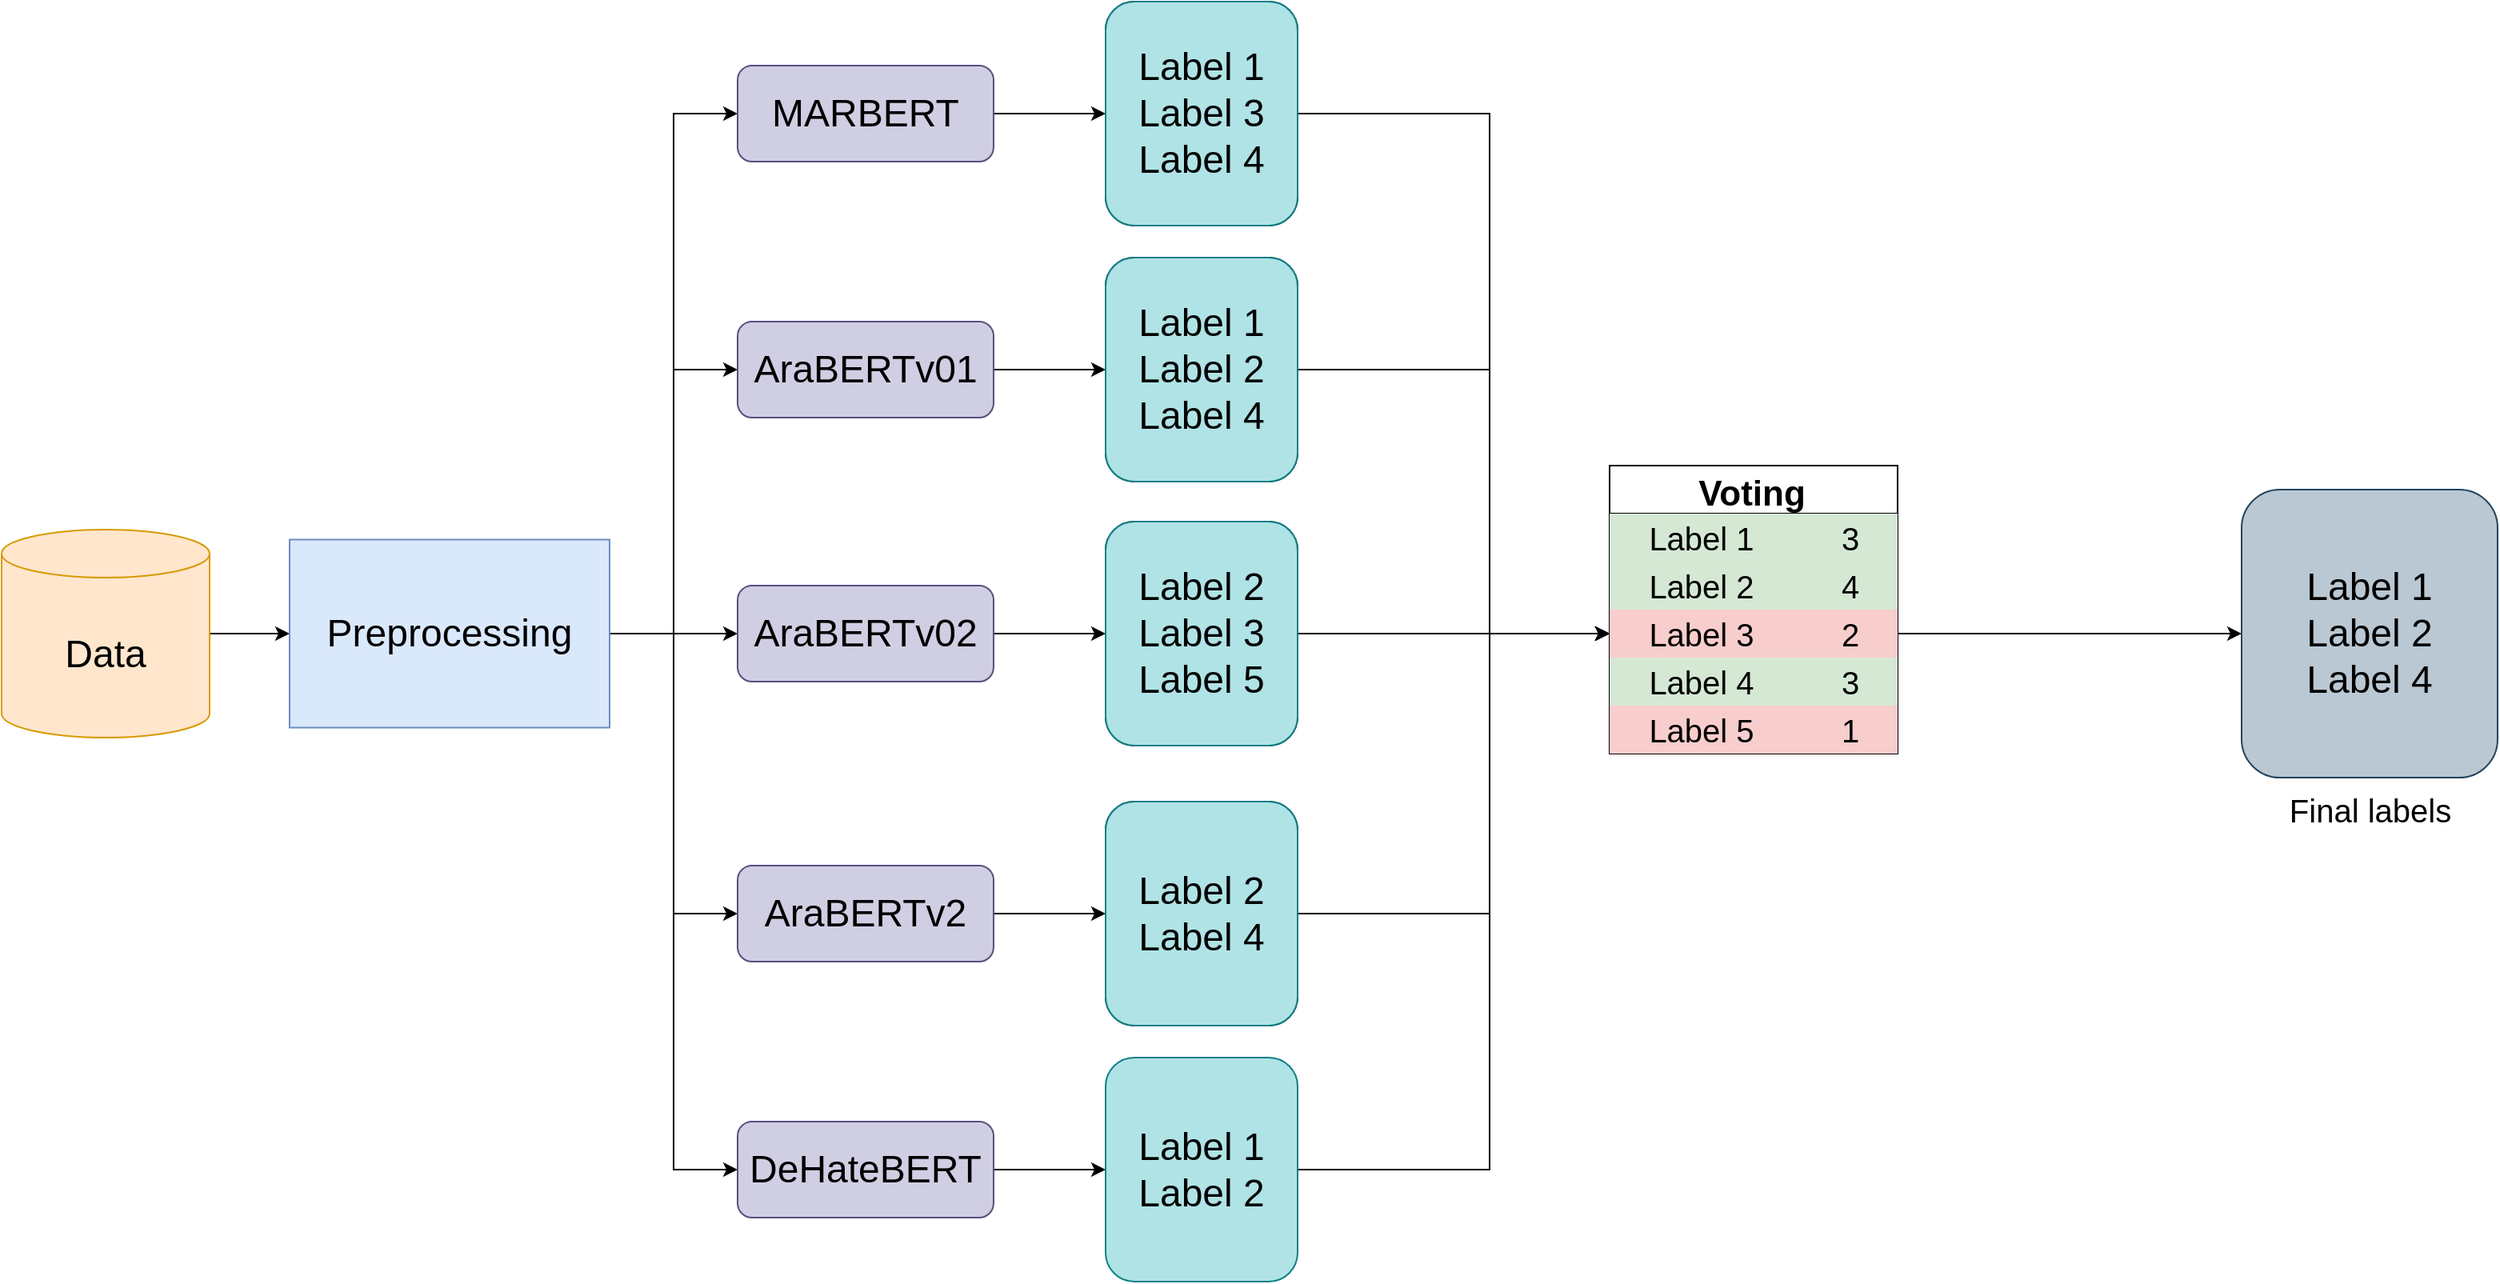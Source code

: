 <mxfile version="20.2.4" type="github">
  <diagram id="ckllU4IoykgUgAu8_NIp" name="Page-1">
    <mxGraphModel dx="2705" dy="1995" grid="1" gridSize="10" guides="1" tooltips="1" connect="1" arrows="1" fold="1" page="1" pageScale="1" pageWidth="850" pageHeight="1100" math="0" shadow="0">
      <root>
        <mxCell id="0" />
        <mxCell id="1" parent="0" />
        <mxCell id="O_Rjf-FEelGoOB3M7ums-5" style="edgeStyle=orthogonalEdgeStyle;rounded=0;orthogonalLoop=1;jettySize=auto;html=1;entryX=0;entryY=0.5;entryDx=0;entryDy=0;fontSize=24;exitX=1;exitY=0.5;exitDx=0;exitDy=0;exitPerimeter=0;" edge="1" parent="1" source="O_Rjf-FEelGoOB3M7ums-1" target="O_Rjf-FEelGoOB3M7ums-4">
          <mxGeometry relative="1" as="geometry">
            <mxPoint x="970" y="535.0" as="sourcePoint" />
          </mxGeometry>
        </mxCell>
        <mxCell id="O_Rjf-FEelGoOB3M7ums-1" value="&lt;font style=&quot;font-size: 24px;&quot;&gt;Data&lt;/font&gt;" style="shape=cylinder3;whiteSpace=wrap;html=1;boundedLbl=1;backgroundOutline=1;size=15;fillColor=#ffe6cc;strokeColor=#d79b00;" vertex="1" parent="1">
          <mxGeometry x="860" y="470" width="130" height="130" as="geometry" />
        </mxCell>
        <mxCell id="O_Rjf-FEelGoOB3M7ums-11" style="edgeStyle=orthogonalEdgeStyle;rounded=0;orthogonalLoop=1;jettySize=auto;html=1;entryX=0;entryY=0.5;entryDx=0;entryDy=0;fontSize=24;" edge="1" parent="1" source="O_Rjf-FEelGoOB3M7ums-4" target="O_Rjf-FEelGoOB3M7ums-8">
          <mxGeometry relative="1" as="geometry">
            <Array as="points">
              <mxPoint x="1320" y="535" />
            </Array>
          </mxGeometry>
        </mxCell>
        <mxCell id="O_Rjf-FEelGoOB3M7ums-12" style="edgeStyle=orthogonalEdgeStyle;rounded=0;orthogonalLoop=1;jettySize=auto;html=1;entryX=0;entryY=0.5;entryDx=0;entryDy=0;fontSize=24;" edge="1" parent="1" source="O_Rjf-FEelGoOB3M7ums-4" target="O_Rjf-FEelGoOB3M7ums-7">
          <mxGeometry relative="1" as="geometry">
            <Array as="points">
              <mxPoint x="1280" y="535" />
              <mxPoint x="1280" y="370" />
            </Array>
          </mxGeometry>
        </mxCell>
        <mxCell id="O_Rjf-FEelGoOB3M7ums-13" style="edgeStyle=orthogonalEdgeStyle;rounded=0;orthogonalLoop=1;jettySize=auto;html=1;entryX=0;entryY=0.5;entryDx=0;entryDy=0;fontSize=24;" edge="1" parent="1" source="O_Rjf-FEelGoOB3M7ums-4" target="O_Rjf-FEelGoOB3M7ums-9">
          <mxGeometry relative="1" as="geometry" />
        </mxCell>
        <mxCell id="O_Rjf-FEelGoOB3M7ums-14" style="edgeStyle=orthogonalEdgeStyle;rounded=0;orthogonalLoop=1;jettySize=auto;html=1;entryX=0;entryY=0.5;entryDx=0;entryDy=0;fontSize=24;" edge="1" parent="1" source="O_Rjf-FEelGoOB3M7ums-4" target="O_Rjf-FEelGoOB3M7ums-10">
          <mxGeometry relative="1" as="geometry" />
        </mxCell>
        <mxCell id="O_Rjf-FEelGoOB3M7ums-15" style="edgeStyle=orthogonalEdgeStyle;rounded=0;orthogonalLoop=1;jettySize=auto;html=1;entryX=0;entryY=0.5;entryDx=0;entryDy=0;fontSize=24;" edge="1" parent="1" source="O_Rjf-FEelGoOB3M7ums-4" target="O_Rjf-FEelGoOB3M7ums-6">
          <mxGeometry relative="1" as="geometry" />
        </mxCell>
        <mxCell id="O_Rjf-FEelGoOB3M7ums-4" value="Preprocessing" style="rounded=0;whiteSpace=wrap;html=1;fontSize=24;fillColor=#dae8fc;strokeColor=#6c8ebf;" vertex="1" parent="1">
          <mxGeometry x="1040" y="476.25" width="200" height="117.5" as="geometry" />
        </mxCell>
        <mxCell id="O_Rjf-FEelGoOB3M7ums-20" style="edgeStyle=orthogonalEdgeStyle;rounded=0;orthogonalLoop=1;jettySize=auto;html=1;fontSize=24;" edge="1" parent="1" source="O_Rjf-FEelGoOB3M7ums-6" target="O_Rjf-FEelGoOB3M7ums-21">
          <mxGeometry relative="1" as="geometry">
            <mxPoint x="1540" y="210" as="targetPoint" />
          </mxGeometry>
        </mxCell>
        <mxCell id="O_Rjf-FEelGoOB3M7ums-6" value="MARBERT" style="rounded=1;whiteSpace=wrap;html=1;fontSize=24;fillColor=#d0cee2;strokeColor=#56517e;" vertex="1" parent="1">
          <mxGeometry x="1320" y="180" width="160" height="60" as="geometry" />
        </mxCell>
        <mxCell id="O_Rjf-FEelGoOB3M7ums-29" style="edgeStyle=orthogonalEdgeStyle;rounded=0;orthogonalLoop=1;jettySize=auto;html=1;entryX=0;entryY=0.5;entryDx=0;entryDy=0;fontSize=24;" edge="1" parent="1" source="O_Rjf-FEelGoOB3M7ums-7" target="O_Rjf-FEelGoOB3M7ums-22">
          <mxGeometry relative="1" as="geometry" />
        </mxCell>
        <mxCell id="O_Rjf-FEelGoOB3M7ums-7" value="AraBERTv01" style="rounded=1;whiteSpace=wrap;html=1;fontSize=24;fillColor=#d0cee2;strokeColor=#56517e;" vertex="1" parent="1">
          <mxGeometry x="1320" y="340" width="160" height="60" as="geometry" />
        </mxCell>
        <mxCell id="O_Rjf-FEelGoOB3M7ums-28" style="edgeStyle=orthogonalEdgeStyle;rounded=0;orthogonalLoop=1;jettySize=auto;html=1;entryX=0;entryY=0.5;entryDx=0;entryDy=0;fontSize=24;" edge="1" parent="1" source="O_Rjf-FEelGoOB3M7ums-8" target="O_Rjf-FEelGoOB3M7ums-23">
          <mxGeometry relative="1" as="geometry" />
        </mxCell>
        <mxCell id="O_Rjf-FEelGoOB3M7ums-8" value="AraBERTv02" style="rounded=1;whiteSpace=wrap;html=1;fontSize=24;fillColor=#d0cee2;strokeColor=#56517e;" vertex="1" parent="1">
          <mxGeometry x="1320" y="505" width="160" height="60" as="geometry" />
        </mxCell>
        <mxCell id="O_Rjf-FEelGoOB3M7ums-27" style="edgeStyle=orthogonalEdgeStyle;rounded=0;orthogonalLoop=1;jettySize=auto;html=1;entryX=0;entryY=0.5;entryDx=0;entryDy=0;fontSize=24;" edge="1" parent="1" source="O_Rjf-FEelGoOB3M7ums-9" target="O_Rjf-FEelGoOB3M7ums-24">
          <mxGeometry relative="1" as="geometry" />
        </mxCell>
        <mxCell id="O_Rjf-FEelGoOB3M7ums-9" value="AraBERTv2" style="rounded=1;whiteSpace=wrap;html=1;fontSize=24;fillColor=#d0cee2;strokeColor=#56517e;" vertex="1" parent="1">
          <mxGeometry x="1320" y="680" width="160" height="60" as="geometry" />
        </mxCell>
        <mxCell id="O_Rjf-FEelGoOB3M7ums-26" style="edgeStyle=orthogonalEdgeStyle;rounded=0;orthogonalLoop=1;jettySize=auto;html=1;entryX=0;entryY=0.5;entryDx=0;entryDy=0;fontSize=24;" edge="1" parent="1" source="O_Rjf-FEelGoOB3M7ums-10" target="O_Rjf-FEelGoOB3M7ums-25">
          <mxGeometry relative="1" as="geometry" />
        </mxCell>
        <mxCell id="O_Rjf-FEelGoOB3M7ums-10" value="DeHateBERT" style="rounded=1;whiteSpace=wrap;html=1;fontSize=24;fillColor=#d0cee2;strokeColor=#56517e;" vertex="1" parent="1">
          <mxGeometry x="1320" y="840" width="160" height="60" as="geometry" />
        </mxCell>
        <mxCell id="O_Rjf-FEelGoOB3M7ums-97" style="edgeStyle=orthogonalEdgeStyle;rounded=0;orthogonalLoop=1;jettySize=auto;html=1;entryX=0;entryY=0.5;entryDx=0;entryDy=0;fontSize=20;" edge="1" parent="1" source="O_Rjf-FEelGoOB3M7ums-21" target="O_Rjf-FEelGoOB3M7ums-70">
          <mxGeometry relative="1" as="geometry">
            <Array as="points">
              <mxPoint x="1790" y="210" />
              <mxPoint x="1790" y="535" />
            </Array>
          </mxGeometry>
        </mxCell>
        <mxCell id="O_Rjf-FEelGoOB3M7ums-21" value="Label 1&lt;br&gt;Label 3&lt;br&gt;Label 4" style="rounded=1;whiteSpace=wrap;html=1;fontSize=24;" vertex="1" parent="1">
          <mxGeometry x="1550" y="140" width="120" height="140" as="geometry" />
        </mxCell>
        <mxCell id="O_Rjf-FEelGoOB3M7ums-98" style="edgeStyle=orthogonalEdgeStyle;rounded=0;orthogonalLoop=1;jettySize=auto;html=1;entryX=0;entryY=0.5;entryDx=0;entryDy=0;fontSize=20;" edge="1" parent="1" source="O_Rjf-FEelGoOB3M7ums-22" target="O_Rjf-FEelGoOB3M7ums-70">
          <mxGeometry relative="1" as="geometry">
            <Array as="points">
              <mxPoint x="1790" y="370" />
              <mxPoint x="1790" y="535" />
            </Array>
          </mxGeometry>
        </mxCell>
        <mxCell id="O_Rjf-FEelGoOB3M7ums-22" value="Label 1&lt;br&gt;Label 2&lt;br&gt;Label 4" style="rounded=1;whiteSpace=wrap;html=1;fontSize=24;" vertex="1" parent="1">
          <mxGeometry x="1550" y="300" width="120" height="140" as="geometry" />
        </mxCell>
        <mxCell id="O_Rjf-FEelGoOB3M7ums-100" style="edgeStyle=orthogonalEdgeStyle;rounded=0;orthogonalLoop=1;jettySize=auto;html=1;fontSize=20;entryX=0;entryY=0.5;entryDx=0;entryDy=0;" edge="1" parent="1" source="O_Rjf-FEelGoOB3M7ums-23" target="O_Rjf-FEelGoOB3M7ums-70">
          <mxGeometry relative="1" as="geometry">
            <mxPoint x="1810" y="600" as="targetPoint" />
          </mxGeometry>
        </mxCell>
        <mxCell id="O_Rjf-FEelGoOB3M7ums-23" value="Label 2&lt;br&gt;Label 3&lt;br&gt;Label 5" style="rounded=1;whiteSpace=wrap;html=1;fontSize=24;" vertex="1" parent="1">
          <mxGeometry x="1550" y="465" width="120" height="140" as="geometry" />
        </mxCell>
        <mxCell id="O_Rjf-FEelGoOB3M7ums-101" style="edgeStyle=orthogonalEdgeStyle;rounded=0;orthogonalLoop=1;jettySize=auto;html=1;fontSize=20;entryX=0;entryY=0.5;entryDx=0;entryDy=0;" edge="1" parent="1" source="O_Rjf-FEelGoOB3M7ums-24" target="O_Rjf-FEelGoOB3M7ums-70">
          <mxGeometry relative="1" as="geometry">
            <mxPoint x="1760" y="590" as="targetPoint" />
            <Array as="points">
              <mxPoint x="1790" y="710" />
              <mxPoint x="1790" y="535" />
            </Array>
          </mxGeometry>
        </mxCell>
        <mxCell id="O_Rjf-FEelGoOB3M7ums-24" value="Label 2&lt;br&gt;Label 4" style="rounded=1;whiteSpace=wrap;html=1;fontSize=24;" vertex="1" parent="1">
          <mxGeometry x="1550" y="640" width="120" height="140" as="geometry" />
        </mxCell>
        <mxCell id="O_Rjf-FEelGoOB3M7ums-102" style="edgeStyle=orthogonalEdgeStyle;rounded=0;orthogonalLoop=1;jettySize=auto;html=1;fontSize=20;entryX=0;entryY=0.5;entryDx=0;entryDy=0;" edge="1" parent="1" source="O_Rjf-FEelGoOB3M7ums-25" target="O_Rjf-FEelGoOB3M7ums-70">
          <mxGeometry relative="1" as="geometry">
            <mxPoint x="1820" y="590" as="targetPoint" />
            <Array as="points">
              <mxPoint x="1790" y="870" />
              <mxPoint x="1790" y="535" />
            </Array>
          </mxGeometry>
        </mxCell>
        <mxCell id="O_Rjf-FEelGoOB3M7ums-25" value="Label 1&lt;br&gt;Label 2" style="rounded=1;whiteSpace=wrap;html=1;fontSize=24;fillColor=#b0e3e6;strokeColor=#0e8088;" vertex="1" parent="1">
          <mxGeometry x="1550" y="800" width="120" height="140" as="geometry" />
        </mxCell>
        <mxCell id="O_Rjf-FEelGoOB3M7ums-36" style="edgeStyle=orthogonalEdgeStyle;rounded=0;orthogonalLoop=1;jettySize=auto;html=1;fontSize=24;entryX=0;entryY=0.5;entryDx=0;entryDy=0;exitX=1;exitY=0.5;exitDx=0;exitDy=0;" edge="1" parent="1" source="O_Rjf-FEelGoOB3M7ums-70" target="O_Rjf-FEelGoOB3M7ums-37">
          <mxGeometry relative="1" as="geometry">
            <mxPoint x="2070" y="535" as="targetPoint" />
            <mxPoint x="2170" y="535" as="sourcePoint" />
          </mxGeometry>
        </mxCell>
        <mxCell id="O_Rjf-FEelGoOB3M7ums-37" value="Label 1&lt;br&gt;Label 2&lt;br&gt;Label 4" style="rounded=1;whiteSpace=wrap;html=1;fontSize=24;fillColor=#bac8d3;strokeColor=#23445d;" vertex="1" parent="1">
          <mxGeometry x="2260" y="445" width="160" height="180" as="geometry" />
        </mxCell>
        <mxCell id="O_Rjf-FEelGoOB3M7ums-63" value="Voting" style="shape=table;startSize=30;container=1;collapsible=0;childLayout=tableLayout;fixedRows=1;rowLines=0;fontStyle=1;fontSize=22;swimlaneLine=1;spacingTop=0;spacingRight=2;" vertex="1" parent="1">
          <mxGeometry x="1865" y="430" width="180" height="180" as="geometry" />
        </mxCell>
        <mxCell id="O_Rjf-FEelGoOB3M7ums-64" value="" style="shape=tableRow;horizontal=0;startSize=0;swimlaneHead=0;swimlaneBody=0;top=0;left=0;bottom=0;right=0;collapsible=0;dropTarget=0;fillColor=none;points=[[0,0.5],[1,0.5]];portConstraint=eastwest;fontSize=24;" vertex="1" parent="O_Rjf-FEelGoOB3M7ums-63">
          <mxGeometry y="30" width="180" height="30" as="geometry" />
        </mxCell>
        <mxCell id="O_Rjf-FEelGoOB3M7ums-65" value="Label 1" style="shape=partialRectangle;html=1;whiteSpace=wrap;connectable=0;fillColor=#d5e8d4;top=0;left=0;bottom=0;right=0;overflow=hidden;pointerEvents=1;fontSize=20;strokeColor=#82b366;" vertex="1" parent="O_Rjf-FEelGoOB3M7ums-64">
          <mxGeometry width="115" height="30" as="geometry">
            <mxRectangle width="115" height="30" as="alternateBounds" />
          </mxGeometry>
        </mxCell>
        <mxCell id="O_Rjf-FEelGoOB3M7ums-66" value="3" style="shape=partialRectangle;html=1;whiteSpace=wrap;connectable=0;fillColor=#d5e8d4;top=0;left=0;bottom=0;right=0;align=center;spacingLeft=6;overflow=hidden;fontSize=20;strokeColor=#82b366;" vertex="1" parent="O_Rjf-FEelGoOB3M7ums-64">
          <mxGeometry x="115" width="65" height="30" as="geometry">
            <mxRectangle width="65" height="30" as="alternateBounds" />
          </mxGeometry>
        </mxCell>
        <mxCell id="O_Rjf-FEelGoOB3M7ums-67" value="" style="shape=tableRow;horizontal=0;startSize=0;swimlaneHead=0;swimlaneBody=0;top=0;left=0;bottom=0;right=0;collapsible=0;dropTarget=0;fillColor=none;points=[[0,0.5],[1,0.5]];portConstraint=eastwest;fontSize=24;" vertex="1" parent="O_Rjf-FEelGoOB3M7ums-63">
          <mxGeometry y="60" width="180" height="30" as="geometry" />
        </mxCell>
        <mxCell id="O_Rjf-FEelGoOB3M7ums-68" value="Label 2" style="shape=partialRectangle;html=1;whiteSpace=wrap;connectable=0;fillColor=#d5e8d4;top=0;left=0;bottom=0;right=0;overflow=hidden;fontSize=20;strokeColor=#82b366;" vertex="1" parent="O_Rjf-FEelGoOB3M7ums-67">
          <mxGeometry width="115" height="30" as="geometry">
            <mxRectangle width="115" height="30" as="alternateBounds" />
          </mxGeometry>
        </mxCell>
        <mxCell id="O_Rjf-FEelGoOB3M7ums-69" value="4" style="shape=partialRectangle;html=1;whiteSpace=wrap;connectable=0;fillColor=#d5e8d4;top=0;left=0;bottom=0;right=0;align=center;spacingLeft=6;overflow=hidden;fontSize=20;strokeColor=#82b366;" vertex="1" parent="O_Rjf-FEelGoOB3M7ums-67">
          <mxGeometry x="115" width="65" height="30" as="geometry">
            <mxRectangle width="65" height="30" as="alternateBounds" />
          </mxGeometry>
        </mxCell>
        <mxCell id="O_Rjf-FEelGoOB3M7ums-70" value="" style="shape=tableRow;horizontal=0;startSize=0;swimlaneHead=0;swimlaneBody=0;top=0;left=0;bottom=0;right=0;collapsible=0;dropTarget=0;fillColor=none;points=[[0,0.5],[1,0.5]];portConstraint=eastwest;fontSize=24;" vertex="1" parent="O_Rjf-FEelGoOB3M7ums-63">
          <mxGeometry y="90" width="180" height="30" as="geometry" />
        </mxCell>
        <mxCell id="O_Rjf-FEelGoOB3M7ums-71" value="Label 3" style="shape=partialRectangle;html=1;whiteSpace=wrap;connectable=0;fillColor=#f8cecc;top=0;left=0;bottom=0;right=0;overflow=hidden;fontSize=20;strokeColor=#b85450;" vertex="1" parent="O_Rjf-FEelGoOB3M7ums-70">
          <mxGeometry width="115" height="30" as="geometry">
            <mxRectangle width="115" height="30" as="alternateBounds" />
          </mxGeometry>
        </mxCell>
        <mxCell id="O_Rjf-FEelGoOB3M7ums-72" value="2" style="shape=partialRectangle;html=1;whiteSpace=wrap;connectable=0;fillColor=#f8cecc;top=0;left=0;bottom=0;right=0;align=center;spacingLeft=6;overflow=hidden;fontSize=20;strokeColor=#b85450;" vertex="1" parent="O_Rjf-FEelGoOB3M7ums-70">
          <mxGeometry x="115" width="65" height="30" as="geometry">
            <mxRectangle width="65" height="30" as="alternateBounds" />
          </mxGeometry>
        </mxCell>
        <mxCell id="O_Rjf-FEelGoOB3M7ums-88" style="shape=tableRow;horizontal=0;startSize=0;swimlaneHead=0;swimlaneBody=0;top=0;left=0;bottom=0;right=0;collapsible=0;dropTarget=0;fillColor=none;points=[[0,0.5],[1,0.5]];portConstraint=eastwest;fontSize=24;" vertex="1" parent="O_Rjf-FEelGoOB3M7ums-63">
          <mxGeometry y="120" width="180" height="30" as="geometry" />
        </mxCell>
        <mxCell id="O_Rjf-FEelGoOB3M7ums-89" value="Label 4" style="shape=partialRectangle;html=1;whiteSpace=wrap;connectable=0;fillColor=#d5e8d4;top=0;left=0;bottom=0;right=0;overflow=hidden;fontSize=20;strokeColor=#82b366;" vertex="1" parent="O_Rjf-FEelGoOB3M7ums-88">
          <mxGeometry width="115" height="30" as="geometry">
            <mxRectangle width="115" height="30" as="alternateBounds" />
          </mxGeometry>
        </mxCell>
        <mxCell id="O_Rjf-FEelGoOB3M7ums-90" value="3" style="shape=partialRectangle;html=1;whiteSpace=wrap;connectable=0;fillColor=#d5e8d4;top=0;left=0;bottom=0;right=0;align=center;spacingLeft=6;overflow=hidden;fontSize=20;strokeColor=#82b366;" vertex="1" parent="O_Rjf-FEelGoOB3M7ums-88">
          <mxGeometry x="115" width="65" height="30" as="geometry">
            <mxRectangle width="65" height="30" as="alternateBounds" />
          </mxGeometry>
        </mxCell>
        <mxCell id="O_Rjf-FEelGoOB3M7ums-94" style="shape=tableRow;horizontal=0;startSize=0;swimlaneHead=0;swimlaneBody=0;top=0;left=0;bottom=0;right=0;collapsible=0;dropTarget=0;fillColor=none;points=[[0,0.5],[1,0.5]];portConstraint=eastwest;fontSize=24;" vertex="1" parent="O_Rjf-FEelGoOB3M7ums-63">
          <mxGeometry y="150" width="180" height="30" as="geometry" />
        </mxCell>
        <mxCell id="O_Rjf-FEelGoOB3M7ums-95" value="Label 5" style="shape=partialRectangle;html=1;whiteSpace=wrap;connectable=0;fillColor=#f8cecc;top=0;left=0;bottom=0;right=0;overflow=hidden;fontSize=20;strokeColor=#b85450;" vertex="1" parent="O_Rjf-FEelGoOB3M7ums-94">
          <mxGeometry width="115" height="30" as="geometry">
            <mxRectangle width="115" height="30" as="alternateBounds" />
          </mxGeometry>
        </mxCell>
        <mxCell id="O_Rjf-FEelGoOB3M7ums-96" value="1" style="shape=partialRectangle;html=1;whiteSpace=wrap;connectable=0;fillColor=#f8cecc;top=0;left=0;bottom=0;right=0;align=center;spacingLeft=6;overflow=hidden;fontSize=20;strokeColor=#b85450;" vertex="1" parent="O_Rjf-FEelGoOB3M7ums-94">
          <mxGeometry x="115" width="65" height="30" as="geometry">
            <mxRectangle width="65" height="30" as="alternateBounds" />
          </mxGeometry>
        </mxCell>
        <mxCell id="O_Rjf-FEelGoOB3M7ums-103" value="Label 1&lt;br&gt;Label 3&lt;br&gt;Label 4" style="rounded=1;whiteSpace=wrap;html=1;fontSize=24;fillColor=#b0e3e6;strokeColor=#0e8088;" vertex="1" parent="1">
          <mxGeometry x="1550" y="140" width="120" height="140" as="geometry" />
        </mxCell>
        <mxCell id="O_Rjf-FEelGoOB3M7ums-104" value="Label 1&lt;br&gt;Label 2&lt;br&gt;Label 4" style="rounded=1;whiteSpace=wrap;html=1;fontSize=24;fillColor=#b0e3e6;strokeColor=#0e8088;" vertex="1" parent="1">
          <mxGeometry x="1550" y="300" width="120" height="140" as="geometry" />
        </mxCell>
        <mxCell id="O_Rjf-FEelGoOB3M7ums-105" value="Label 2&lt;br&gt;Label 3&lt;br&gt;Label 5" style="rounded=1;whiteSpace=wrap;html=1;fontSize=24;fillColor=#b0e3e6;strokeColor=#0e8088;" vertex="1" parent="1">
          <mxGeometry x="1550" y="465" width="120" height="140" as="geometry" />
        </mxCell>
        <mxCell id="O_Rjf-FEelGoOB3M7ums-106" value="Label 2&lt;br&gt;Label 4" style="rounded=1;whiteSpace=wrap;html=1;fontSize=24;fillColor=#b0e3e6;strokeColor=#0e8088;" vertex="1" parent="1">
          <mxGeometry x="1550" y="640" width="120" height="140" as="geometry" />
        </mxCell>
        <mxCell id="O_Rjf-FEelGoOB3M7ums-107" value="Final labels" style="text;html=1;align=center;verticalAlign=middle;resizable=0;points=[];autosize=1;strokeColor=none;fillColor=none;fontSize=20;" vertex="1" parent="1">
          <mxGeometry x="2280" y="625" width="120" height="40" as="geometry" />
        </mxCell>
      </root>
    </mxGraphModel>
  </diagram>
</mxfile>

